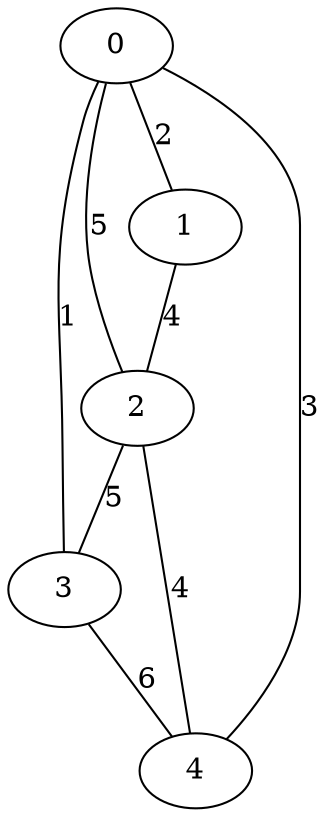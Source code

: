 graph A{
0--3[label = 1];
0--1[label = 2];
0--4[label = 3];
2--4[label = 4];
1--2[label = 4];
2--3[label = 5];
0--2[label = 5];
3--4[label = 6];
}
